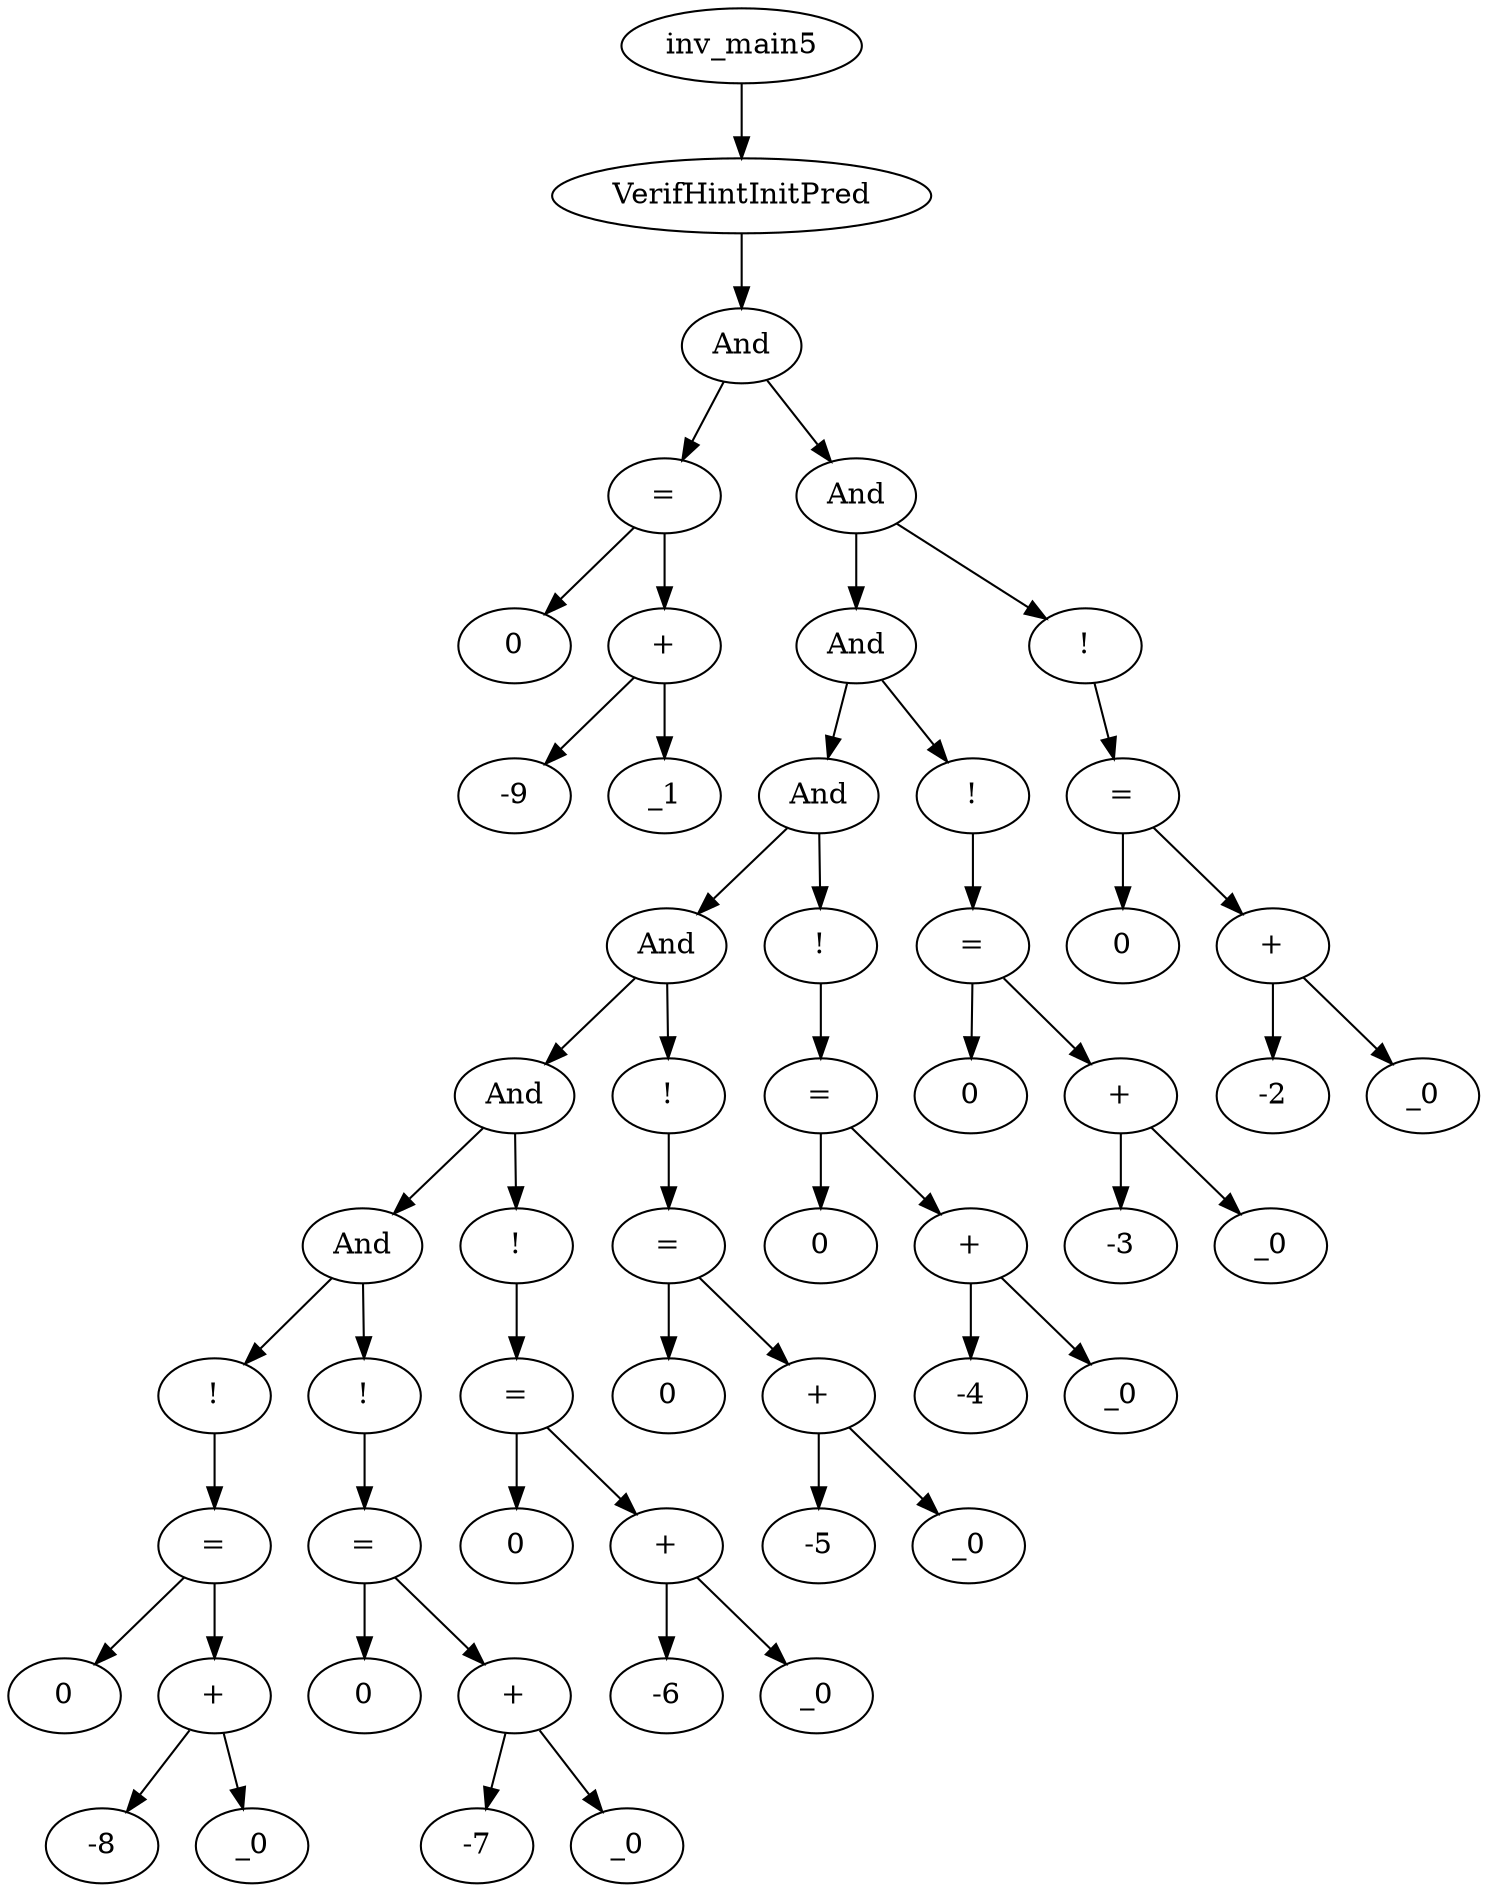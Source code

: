 digraph dag {
0 [label="inv_main5"];
1 [label="VerifHintInitPred"];
2 [label="And"];
3 [label="="];
4 [label="0"];
5 [label="+"];
6 [label="-9"];
7 [label="_1"];
8 [label="And"];
9 [label="And"];
10 [label="And"];
11 [label="And"];
12 [label="And"];
13 [label="And"];
14 [label="!"];
15 [label="="];
16 [label="0"];
17 [label="+"];
18 [label="-8"];
19 [label="_0"];
20 [label="!"];
21 [label="="];
22 [label="0"];
23 [label="+"];
24 [label="-7"];
25 [label="_0"];
26 [label="!"];
27 [label="="];
28 [label="0"];
29 [label="+"];
30 [label="-6"];
31 [label="_0"];
32 [label="!"];
33 [label="="];
34 [label="0"];
35 [label="+"];
36 [label="-5"];
37 [label="_0"];
38 [label="!"];
39 [label="="];
40 [label="0"];
41 [label="+"];
42 [label="-4"];
43 [label="_0"];
44 [label="!"];
45 [label="="];
46 [label="0"];
47 [label="+"];
48 [label="-3"];
49 [label="_0"];
50 [label="!"];
51 [label="="];
52 [label="0"];
53 [label="+"];
54 [label="-2"];
55 [label="_0"];
0->1
1->2
2->3
2 -> 8
3->5
3 -> 4
5->7
5 -> 6
8->9
8 -> 50
9->10
9 -> 44
10->11
10 -> 38
11->12
11 -> 32
12->13
12 -> 26
13->14
13 -> 20
14->15
15->17
15 -> 16
17->19
17 -> 18
20->21
21->23
21 -> 22
23->25
23 -> 24
26->27
27->29
27 -> 28
29->31
29 -> 30
32->33
33->35
33 -> 34
35->37
35 -> 36
38->39
39->41
39 -> 40
41->43
41 -> 42
44->45
45->47
45 -> 46
47->49
47 -> 48
50->51
51->53
51 -> 52
53->55
53 -> 54
}
